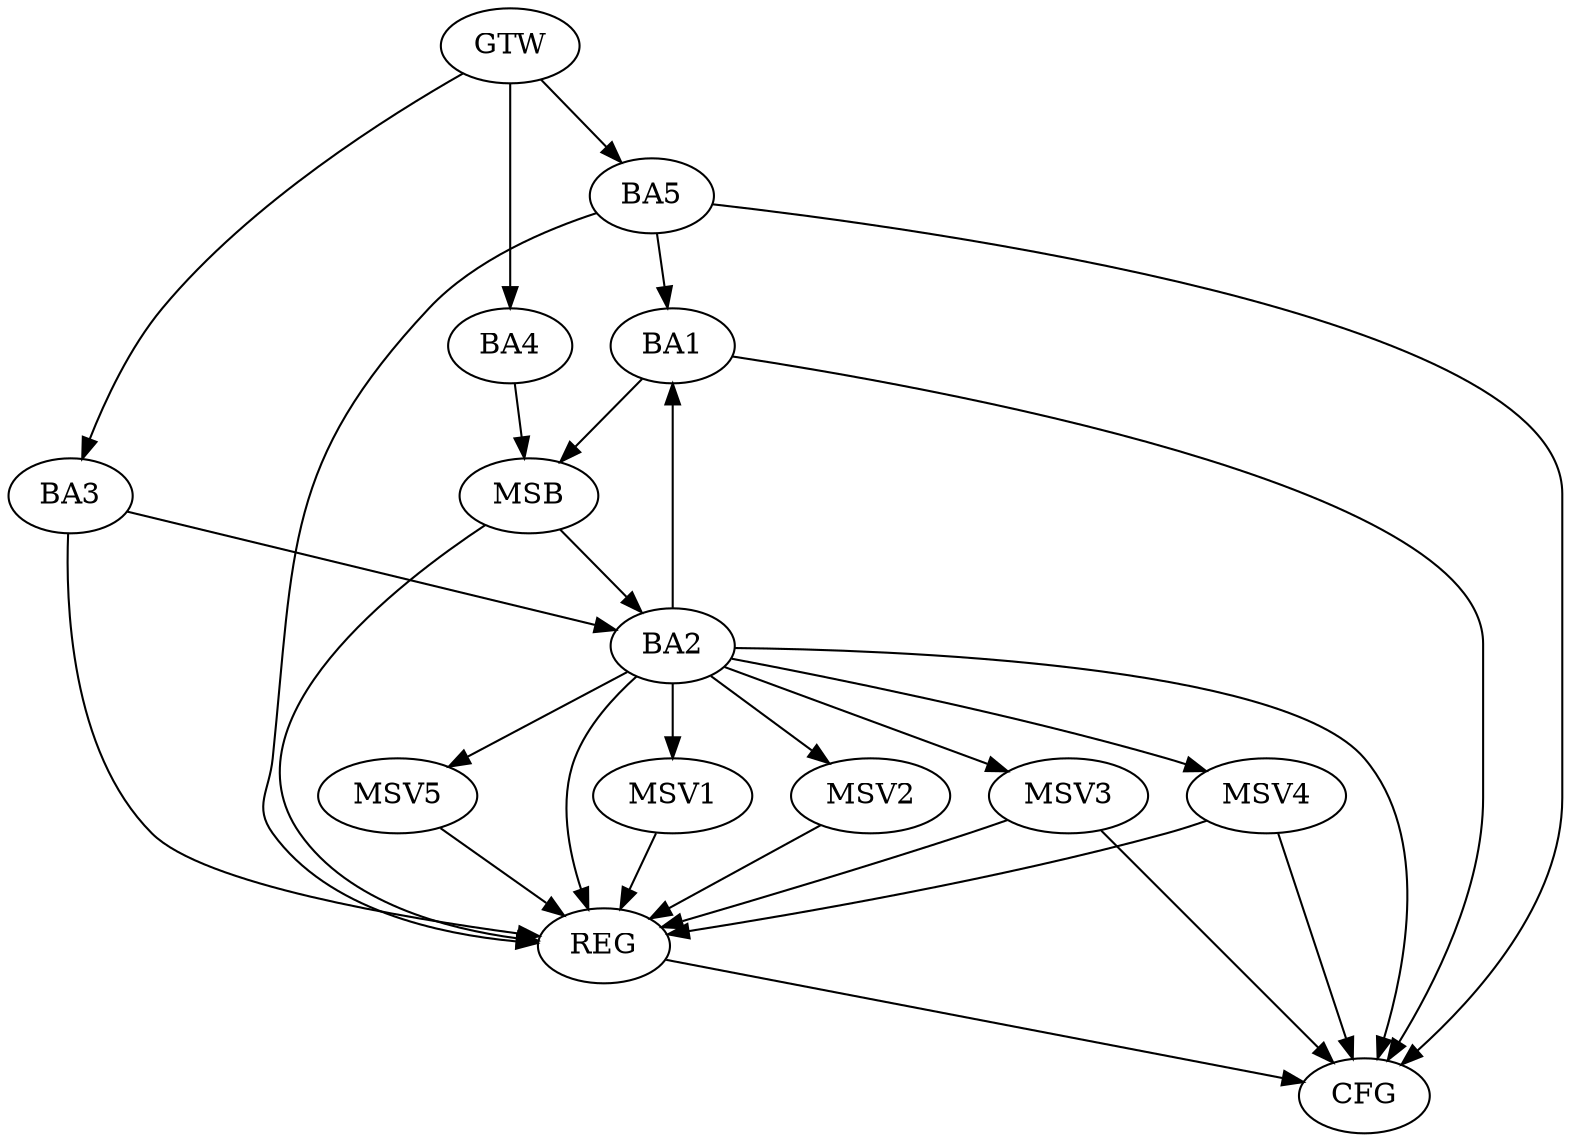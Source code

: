 strict digraph G {
  BA1 [ label="BA1" ];
  BA2 [ label="BA2" ];
  BA3 [ label="BA3" ];
  BA4 [ label="BA4" ];
  BA5 [ label="BA5" ];
  GTW [ label="GTW" ];
  REG [ label="REG" ];
  MSB [ label="MSB" ];
  CFG [ label="CFG" ];
  MSV1 [ label="MSV1" ];
  MSV2 [ label="MSV2" ];
  MSV3 [ label="MSV3" ];
  MSV4 [ label="MSV4" ];
  MSV5 [ label="MSV5" ];
  BA2 -> BA1;
  BA3 -> BA2;
  BA5 -> BA1;
  GTW -> BA3;
  GTW -> BA4;
  GTW -> BA5;
  BA2 -> REG;
  BA3 -> REG;
  BA5 -> REG;
  BA1 -> MSB;
  MSB -> BA2;
  MSB -> REG;
  BA4 -> MSB;
  BA5 -> CFG;
  BA1 -> CFG;
  BA2 -> CFG;
  REG -> CFG;
  BA2 -> MSV1;
  MSV1 -> REG;
  BA2 -> MSV2;
  MSV2 -> REG;
  BA2 -> MSV3;
  MSV3 -> REG;
  MSV3 -> CFG;
  BA2 -> MSV4;
  MSV4 -> REG;
  MSV4 -> CFG;
  BA2 -> MSV5;
  MSV5 -> REG;
}
